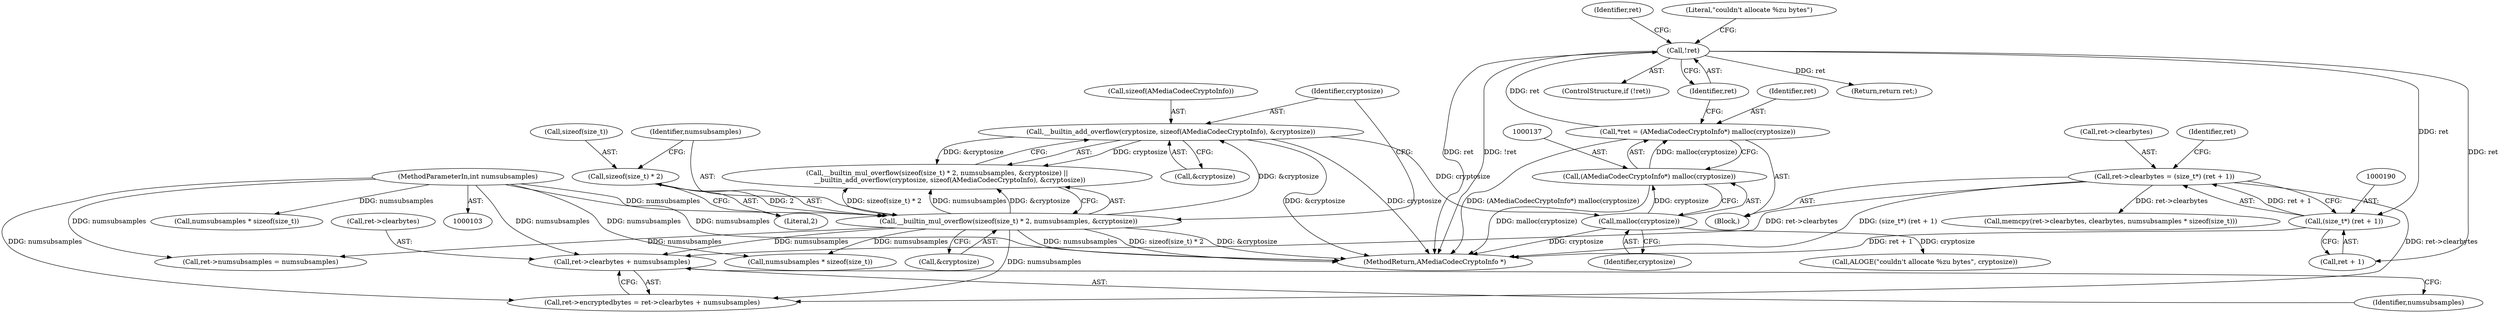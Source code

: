 digraph "0_Android_2b4667baa5a2badbdfec1794156ee17d4afef37c@pointer" {
"1000198" [label="(Call,ret->clearbytes + numsubsamples)"];
"1000185" [label="(Call,ret->clearbytes = (size_t*) (ret + 1))"];
"1000189" [label="(Call,(size_t*) (ret + 1))"];
"1000141" [label="(Call,!ret)"];
"1000134" [label="(Call,*ret = (AMediaCodecCryptoInfo*) malloc(cryptosize))"];
"1000136" [label="(Call,(AMediaCodecCryptoInfo*) malloc(cryptosize))"];
"1000138" [label="(Call,malloc(cryptosize))"];
"1000122" [label="(Call,__builtin_add_overflow(cryptosize, sizeof(AMediaCodecCryptoInfo), &cryptosize))"];
"1000114" [label="(Call,__builtin_mul_overflow(sizeof(size_t) * 2, numsubsamples, &cryptosize))"];
"1000115" [label="(Call,sizeof(size_t) * 2)"];
"1000104" [label="(MethodParameterIn,int numsubsamples)"];
"1000141" [label="(Call,!ret)"];
"1000142" [label="(Identifier,ret)"];
"1000138" [label="(Call,malloc(cryptosize))"];
"1000119" [label="(Identifier,numsubsamples)"];
"1000140" [label="(ControlStructure,if (!ret))"];
"1000110" [label="(Block,)"];
"1000115" [label="(Call,sizeof(size_t) * 2)"];
"1000123" [label="(Identifier,cryptosize)"];
"1000118" [label="(Literal,2)"];
"1000186" [label="(Call,ret->clearbytes)"];
"1000136" [label="(Call,(AMediaCodecCryptoInfo*) malloc(cryptosize))"];
"1000203" [label="(Call,memcpy(ret->clearbytes, clearbytes, numsubsamples * sizeof(size_t)))"];
"1000135" [label="(Identifier,ret)"];
"1000223" [label="(MethodReturn,AMediaCodecCryptoInfo *)"];
"1000151" [label="(Identifier,ret)"];
"1000113" [label="(Call,__builtin_mul_overflow(sizeof(size_t) * 2, numsubsamples, &cryptosize) ||\n            __builtin_add_overflow(cryptosize, sizeof(AMediaCodecCryptoInfo), &cryptosize))"];
"1000185" [label="(Call,ret->clearbytes = (size_t*) (ret + 1))"];
"1000198" [label="(Call,ret->clearbytes + numsubsamples)"];
"1000202" [label="(Identifier,numsubsamples)"];
"1000134" [label="(Call,*ret = (AMediaCodecCryptoInfo*) malloc(cryptosize))"];
"1000221" [label="(Return,return ret;)"];
"1000145" [label="(Literal,\"couldn't allocate %zu bytes\")"];
"1000149" [label="(Call,ret->numsubsamples = numsubsamples)"];
"1000104" [label="(MethodParameterIn,int numsubsamples)"];
"1000122" [label="(Call,__builtin_add_overflow(cryptosize, sizeof(AMediaCodecCryptoInfo), &cryptosize))"];
"1000189" [label="(Call,(size_t*) (ret + 1))"];
"1000126" [label="(Call,&cryptosize)"];
"1000196" [label="(Identifier,ret)"];
"1000199" [label="(Call,ret->clearbytes)"];
"1000116" [label="(Call,sizeof(size_t))"];
"1000139" [label="(Identifier,cryptosize)"];
"1000120" [label="(Call,&cryptosize)"];
"1000217" [label="(Call,numsubsamples * sizeof(size_t))"];
"1000191" [label="(Call,ret + 1)"];
"1000114" [label="(Call,__builtin_mul_overflow(sizeof(size_t) * 2, numsubsamples, &cryptosize))"];
"1000208" [label="(Call,numsubsamples * sizeof(size_t))"];
"1000194" [label="(Call,ret->encryptedbytes = ret->clearbytes + numsubsamples)"];
"1000124" [label="(Call,sizeof(AMediaCodecCryptoInfo))"];
"1000144" [label="(Call,ALOGE(\"couldn't allocate %zu bytes\", cryptosize))"];
"1000198" -> "1000194"  [label="AST: "];
"1000198" -> "1000202"  [label="CFG: "];
"1000199" -> "1000198"  [label="AST: "];
"1000202" -> "1000198"  [label="AST: "];
"1000194" -> "1000198"  [label="CFG: "];
"1000185" -> "1000198"  [label="DDG: ret->clearbytes"];
"1000104" -> "1000198"  [label="DDG: numsubsamples"];
"1000114" -> "1000198"  [label="DDG: numsubsamples"];
"1000185" -> "1000110"  [label="AST: "];
"1000185" -> "1000189"  [label="CFG: "];
"1000186" -> "1000185"  [label="AST: "];
"1000189" -> "1000185"  [label="AST: "];
"1000196" -> "1000185"  [label="CFG: "];
"1000185" -> "1000223"  [label="DDG: (size_t*) (ret + 1)"];
"1000189" -> "1000185"  [label="DDG: ret + 1"];
"1000185" -> "1000194"  [label="DDG: ret->clearbytes"];
"1000185" -> "1000203"  [label="DDG: ret->clearbytes"];
"1000189" -> "1000191"  [label="CFG: "];
"1000190" -> "1000189"  [label="AST: "];
"1000191" -> "1000189"  [label="AST: "];
"1000189" -> "1000223"  [label="DDG: ret + 1"];
"1000141" -> "1000189"  [label="DDG: ret"];
"1000141" -> "1000140"  [label="AST: "];
"1000141" -> "1000142"  [label="CFG: "];
"1000142" -> "1000141"  [label="AST: "];
"1000145" -> "1000141"  [label="CFG: "];
"1000151" -> "1000141"  [label="CFG: "];
"1000141" -> "1000223"  [label="DDG: ret"];
"1000141" -> "1000223"  [label="DDG: !ret"];
"1000134" -> "1000141"  [label="DDG: ret"];
"1000141" -> "1000191"  [label="DDG: ret"];
"1000141" -> "1000221"  [label="DDG: ret"];
"1000134" -> "1000110"  [label="AST: "];
"1000134" -> "1000136"  [label="CFG: "];
"1000135" -> "1000134"  [label="AST: "];
"1000136" -> "1000134"  [label="AST: "];
"1000142" -> "1000134"  [label="CFG: "];
"1000134" -> "1000223"  [label="DDG: (AMediaCodecCryptoInfo*) malloc(cryptosize)"];
"1000136" -> "1000134"  [label="DDG: malloc(cryptosize)"];
"1000136" -> "1000138"  [label="CFG: "];
"1000137" -> "1000136"  [label="AST: "];
"1000138" -> "1000136"  [label="AST: "];
"1000136" -> "1000223"  [label="DDG: malloc(cryptosize)"];
"1000138" -> "1000136"  [label="DDG: cryptosize"];
"1000138" -> "1000139"  [label="CFG: "];
"1000139" -> "1000138"  [label="AST: "];
"1000138" -> "1000223"  [label="DDG: cryptosize"];
"1000122" -> "1000138"  [label="DDG: cryptosize"];
"1000138" -> "1000144"  [label="DDG: cryptosize"];
"1000122" -> "1000113"  [label="AST: "];
"1000122" -> "1000126"  [label="CFG: "];
"1000123" -> "1000122"  [label="AST: "];
"1000124" -> "1000122"  [label="AST: "];
"1000126" -> "1000122"  [label="AST: "];
"1000113" -> "1000122"  [label="CFG: "];
"1000122" -> "1000223"  [label="DDG: &cryptosize"];
"1000122" -> "1000223"  [label="DDG: cryptosize"];
"1000122" -> "1000113"  [label="DDG: cryptosize"];
"1000122" -> "1000113"  [label="DDG: &cryptosize"];
"1000114" -> "1000122"  [label="DDG: &cryptosize"];
"1000114" -> "1000113"  [label="AST: "];
"1000114" -> "1000120"  [label="CFG: "];
"1000115" -> "1000114"  [label="AST: "];
"1000119" -> "1000114"  [label="AST: "];
"1000120" -> "1000114"  [label="AST: "];
"1000123" -> "1000114"  [label="CFG: "];
"1000113" -> "1000114"  [label="CFG: "];
"1000114" -> "1000223"  [label="DDG: numsubsamples"];
"1000114" -> "1000223"  [label="DDG: sizeof(size_t) * 2"];
"1000114" -> "1000223"  [label="DDG: &cryptosize"];
"1000114" -> "1000113"  [label="DDG: sizeof(size_t) * 2"];
"1000114" -> "1000113"  [label="DDG: numsubsamples"];
"1000114" -> "1000113"  [label="DDG: &cryptosize"];
"1000115" -> "1000114"  [label="DDG: 2"];
"1000104" -> "1000114"  [label="DDG: numsubsamples"];
"1000114" -> "1000149"  [label="DDG: numsubsamples"];
"1000114" -> "1000194"  [label="DDG: numsubsamples"];
"1000114" -> "1000208"  [label="DDG: numsubsamples"];
"1000115" -> "1000118"  [label="CFG: "];
"1000116" -> "1000115"  [label="AST: "];
"1000118" -> "1000115"  [label="AST: "];
"1000119" -> "1000115"  [label="CFG: "];
"1000104" -> "1000103"  [label="AST: "];
"1000104" -> "1000223"  [label="DDG: numsubsamples"];
"1000104" -> "1000149"  [label="DDG: numsubsamples"];
"1000104" -> "1000194"  [label="DDG: numsubsamples"];
"1000104" -> "1000208"  [label="DDG: numsubsamples"];
"1000104" -> "1000217"  [label="DDG: numsubsamples"];
}
